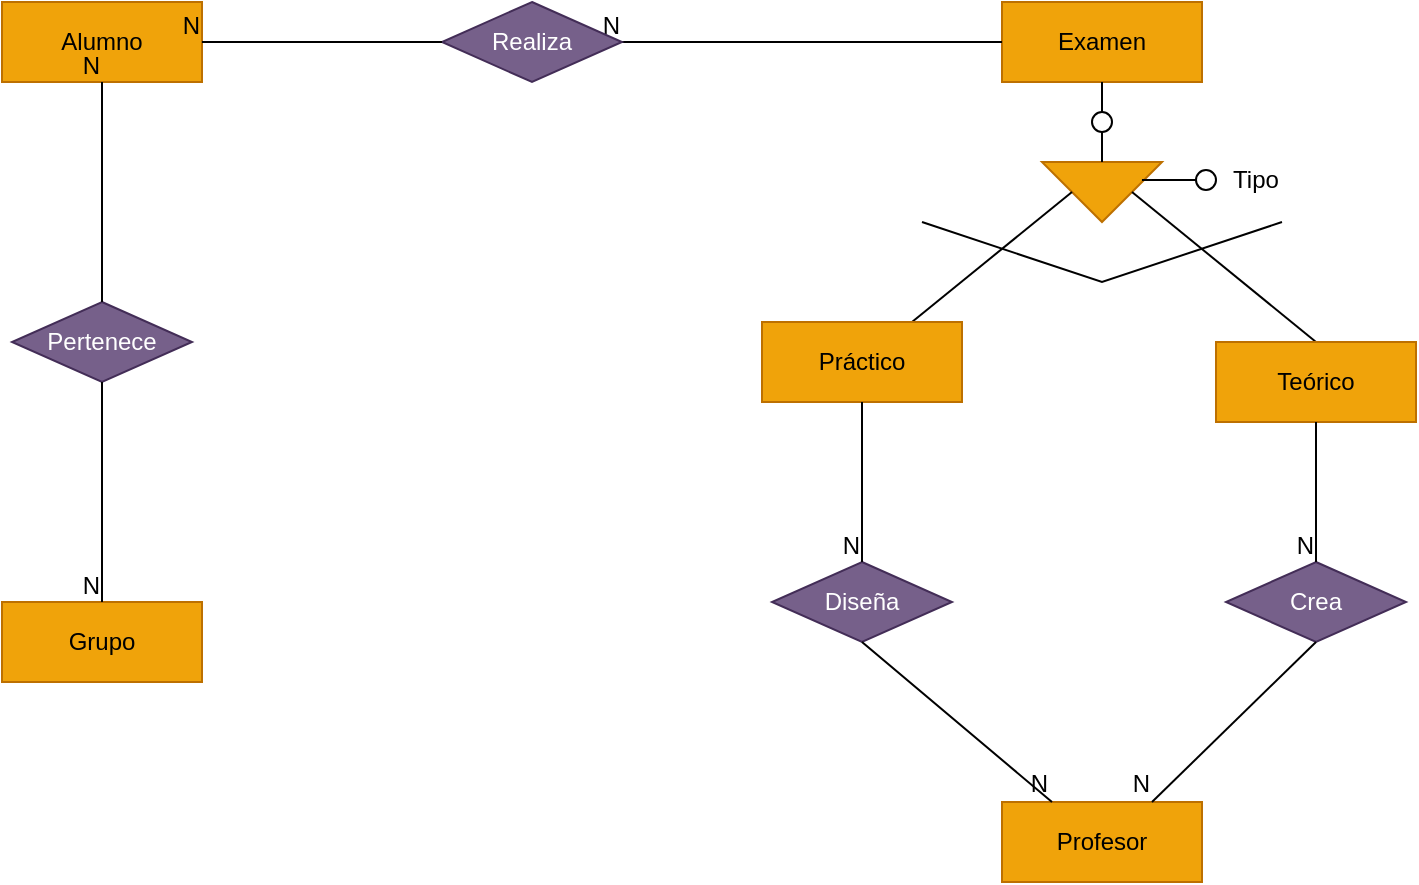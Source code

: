 <mxfile version="24.7.17">
  <diagram id="C5RBs43oDa-KdzZeNtuy" name="Page-1">
    <mxGraphModel dx="2562" dy="1015" grid="1" gridSize="10" guides="1" tooltips="1" connect="1" arrows="1" fold="1" page="1" pageScale="1" pageWidth="827" pageHeight="1169" math="0" shadow="0">
      <root>
        <mxCell id="WIyWlLk6GJQsqaUBKTNV-0" />
        <mxCell id="WIyWlLk6GJQsqaUBKTNV-1" parent="WIyWlLk6GJQsqaUBKTNV-0" />
        <mxCell id="0Jmnl32hI6P7KWc1Vm8X-0" value="Examen" style="whiteSpace=wrap;html=1;align=center;fillColor=#f0a30a;strokeColor=#BD7000;fontColor=#000000;" vertex="1" parent="WIyWlLk6GJQsqaUBKTNV-1">
          <mxGeometry x="280" y="570" width="100" height="40" as="geometry" />
        </mxCell>
        <mxCell id="0Jmnl32hI6P7KWc1Vm8X-1" value="" style="triangle;whiteSpace=wrap;html=1;rotation=90;fillColor=#f0a30a;strokeColor=#BD7000;fontColor=#000000;" vertex="1" parent="WIyWlLk6GJQsqaUBKTNV-1">
          <mxGeometry x="315" y="635" width="30" height="60" as="geometry" />
        </mxCell>
        <mxCell id="0Jmnl32hI6P7KWc1Vm8X-2" value="" style="endArrow=none;html=1;rounded=0;exitX=0.5;exitY=1;exitDx=0;exitDy=0;entryX=0.75;entryY=0;entryDx=0;entryDy=0;" edge="1" source="0Jmnl32hI6P7KWc1Vm8X-1" parent="WIyWlLk6GJQsqaUBKTNV-1" target="0Jmnl32hI6P7KWc1Vm8X-12">
          <mxGeometry relative="1" as="geometry">
            <mxPoint x="470" y="680" as="sourcePoint" />
            <mxPoint x="190" y="738" as="targetPoint" />
          </mxGeometry>
        </mxCell>
        <mxCell id="0Jmnl32hI6P7KWc1Vm8X-3" value="" style="endArrow=none;html=1;rounded=0;exitX=0.5;exitY=0;exitDx=0;exitDy=0;entryX=0.5;entryY=0;entryDx=0;entryDy=0;" edge="1" source="0Jmnl32hI6P7KWc1Vm8X-1" parent="WIyWlLk6GJQsqaUBKTNV-1" target="0Jmnl32hI6P7KWc1Vm8X-11">
          <mxGeometry relative="1" as="geometry">
            <mxPoint x="470" y="680" as="sourcePoint" />
            <mxPoint x="487" y="750" as="targetPoint" />
          </mxGeometry>
        </mxCell>
        <mxCell id="0Jmnl32hI6P7KWc1Vm8X-4" value="" style="ellipse;whiteSpace=wrap;html=1;aspect=fixed;" vertex="1" parent="WIyWlLk6GJQsqaUBKTNV-1">
          <mxGeometry x="325" y="625" width="10" height="10" as="geometry" />
        </mxCell>
        <mxCell id="0Jmnl32hI6P7KWc1Vm8X-5" value="" style="endArrow=none;html=1;rounded=0;exitX=0.5;exitY=0;exitDx=0;exitDy=0;entryX=0.5;entryY=1;entryDx=0;entryDy=0;" edge="1" source="0Jmnl32hI6P7KWc1Vm8X-4" target="0Jmnl32hI6P7KWc1Vm8X-0" parent="WIyWlLk6GJQsqaUBKTNV-1">
          <mxGeometry relative="1" as="geometry">
            <mxPoint x="470" y="680" as="sourcePoint" />
            <mxPoint x="630" y="680" as="targetPoint" />
          </mxGeometry>
        </mxCell>
        <mxCell id="0Jmnl32hI6P7KWc1Vm8X-6" value="" style="endArrow=none;html=1;rounded=0;exitX=0.5;exitY=1;exitDx=0;exitDy=0;entryX=0;entryY=0.5;entryDx=0;entryDy=0;" edge="1" source="0Jmnl32hI6P7KWc1Vm8X-4" target="0Jmnl32hI6P7KWc1Vm8X-1" parent="WIyWlLk6GJQsqaUBKTNV-1">
          <mxGeometry relative="1" as="geometry">
            <mxPoint x="470" y="680" as="sourcePoint" />
            <mxPoint x="630" y="680" as="targetPoint" />
          </mxGeometry>
        </mxCell>
        <mxCell id="0Jmnl32hI6P7KWc1Vm8X-7" value="" style="ellipse;whiteSpace=wrap;html=1;aspect=fixed;" vertex="1" parent="WIyWlLk6GJQsqaUBKTNV-1">
          <mxGeometry x="377" y="654" width="10" height="10" as="geometry" />
        </mxCell>
        <mxCell id="0Jmnl32hI6P7KWc1Vm8X-8" value="" style="endArrow=none;html=1;rounded=0;exitX=0;exitY=0.5;exitDx=0;exitDy=0;entryX=0.3;entryY=0.167;entryDx=0;entryDy=0;entryPerimeter=0;" edge="1" source="0Jmnl32hI6P7KWc1Vm8X-7" target="0Jmnl32hI6P7KWc1Vm8X-1" parent="WIyWlLk6GJQsqaUBKTNV-1">
          <mxGeometry relative="1" as="geometry">
            <mxPoint x="470" y="680" as="sourcePoint" />
            <mxPoint x="630" y="680" as="targetPoint" />
          </mxGeometry>
        </mxCell>
        <mxCell id="0Jmnl32hI6P7KWc1Vm8X-9" value="Tipo" style="text;html=1;align=center;verticalAlign=middle;whiteSpace=wrap;rounded=0;" vertex="1" parent="WIyWlLk6GJQsqaUBKTNV-1">
          <mxGeometry x="377" y="644" width="60" height="30" as="geometry" />
        </mxCell>
        <mxCell id="0Jmnl32hI6P7KWc1Vm8X-10" value="" style="endArrow=none;html=1;rounded=0;" edge="1" parent="WIyWlLk6GJQsqaUBKTNV-1">
          <mxGeometry relative="1" as="geometry">
            <mxPoint x="240" y="680" as="sourcePoint" />
            <mxPoint x="420" y="680" as="targetPoint" />
            <Array as="points">
              <mxPoint x="330" y="710" />
            </Array>
          </mxGeometry>
        </mxCell>
        <mxCell id="0Jmnl32hI6P7KWc1Vm8X-11" value="Teórico" style="whiteSpace=wrap;html=1;align=center;fillColor=#f0a30a;strokeColor=#BD7000;fontColor=#000000;" vertex="1" parent="WIyWlLk6GJQsqaUBKTNV-1">
          <mxGeometry x="387" y="740" width="100" height="40" as="geometry" />
        </mxCell>
        <mxCell id="0Jmnl32hI6P7KWc1Vm8X-12" value="Práctico" style="whiteSpace=wrap;html=1;align=center;fillColor=#f0a30a;strokeColor=#BD7000;fontColor=#000000;" vertex="1" parent="WIyWlLk6GJQsqaUBKTNV-1">
          <mxGeometry x="160" y="730" width="100" height="40" as="geometry" />
        </mxCell>
        <mxCell id="0Jmnl32hI6P7KWc1Vm8X-13" value="Alumno" style="whiteSpace=wrap;html=1;align=center;fillColor=#f0a30a;strokeColor=#BD7000;fontColor=#000000;" vertex="1" parent="WIyWlLk6GJQsqaUBKTNV-1">
          <mxGeometry x="-220" y="570" width="100" height="40" as="geometry" />
        </mxCell>
        <mxCell id="0Jmnl32hI6P7KWc1Vm8X-14" value="Grupo" style="whiteSpace=wrap;html=1;align=center;fillColor=#f0a30a;strokeColor=#BD7000;fontColor=#000000;" vertex="1" parent="WIyWlLk6GJQsqaUBKTNV-1">
          <mxGeometry x="-220" y="870" width="100" height="40" as="geometry" />
        </mxCell>
        <mxCell id="0Jmnl32hI6P7KWc1Vm8X-15" value="Profesor" style="whiteSpace=wrap;html=1;align=center;fillColor=#f0a30a;strokeColor=#BD7000;fontColor=#000000;" vertex="1" parent="WIyWlLk6GJQsqaUBKTNV-1">
          <mxGeometry x="280" y="970" width="100" height="40" as="geometry" />
        </mxCell>
        <mxCell id="0Jmnl32hI6P7KWc1Vm8X-16" value="Crea" style="shape=rhombus;perimeter=rhombusPerimeter;whiteSpace=wrap;html=1;align=center;fillColor=#76608a;fontColor=#ffffff;strokeColor=#432D57;" vertex="1" parent="WIyWlLk6GJQsqaUBKTNV-1">
          <mxGeometry x="392" y="850" width="90" height="40" as="geometry" />
        </mxCell>
        <mxCell id="0Jmnl32hI6P7KWc1Vm8X-17" value="Diseña" style="shape=rhombus;perimeter=rhombusPerimeter;whiteSpace=wrap;html=1;align=center;fillColor=#76608a;fontColor=#ffffff;strokeColor=#432D57;" vertex="1" parent="WIyWlLk6GJQsqaUBKTNV-1">
          <mxGeometry x="165" y="850" width="90" height="40" as="geometry" />
        </mxCell>
        <mxCell id="0Jmnl32hI6P7KWc1Vm8X-19" value="" style="endArrow=none;html=1;rounded=0;entryX=0.5;entryY=0;entryDx=0;entryDy=0;exitX=0.5;exitY=1;exitDx=0;exitDy=0;" edge="1" parent="WIyWlLk6GJQsqaUBKTNV-1" source="0Jmnl32hI6P7KWc1Vm8X-12" target="0Jmnl32hI6P7KWc1Vm8X-17">
          <mxGeometry relative="1" as="geometry">
            <mxPoint x="210" y="780" as="sourcePoint" />
            <mxPoint x="460" y="810" as="targetPoint" />
          </mxGeometry>
        </mxCell>
        <mxCell id="0Jmnl32hI6P7KWc1Vm8X-20" value="N" style="resizable=0;html=1;whiteSpace=wrap;align=right;verticalAlign=bottom;" connectable="0" vertex="1" parent="0Jmnl32hI6P7KWc1Vm8X-19">
          <mxGeometry x="1" relative="1" as="geometry" />
        </mxCell>
        <mxCell id="0Jmnl32hI6P7KWc1Vm8X-21" value="" style="endArrow=none;html=1;rounded=0;entryX=0.25;entryY=0;entryDx=0;entryDy=0;exitX=0.5;exitY=1;exitDx=0;exitDy=0;" edge="1" parent="WIyWlLk6GJQsqaUBKTNV-1" source="0Jmnl32hI6P7KWc1Vm8X-17" target="0Jmnl32hI6P7KWc1Vm8X-15">
          <mxGeometry relative="1" as="geometry">
            <mxPoint x="220" y="780" as="sourcePoint" />
            <mxPoint x="220" y="860" as="targetPoint" />
          </mxGeometry>
        </mxCell>
        <mxCell id="0Jmnl32hI6P7KWc1Vm8X-22" value="N" style="resizable=0;html=1;whiteSpace=wrap;align=right;verticalAlign=bottom;" connectable="0" vertex="1" parent="0Jmnl32hI6P7KWc1Vm8X-21">
          <mxGeometry x="1" relative="1" as="geometry" />
        </mxCell>
        <mxCell id="0Jmnl32hI6P7KWc1Vm8X-23" value="" style="endArrow=none;html=1;rounded=0;entryX=0.75;entryY=0;entryDx=0;entryDy=0;exitX=0.5;exitY=1;exitDx=0;exitDy=0;" edge="1" parent="WIyWlLk6GJQsqaUBKTNV-1" source="0Jmnl32hI6P7KWc1Vm8X-16" target="0Jmnl32hI6P7KWc1Vm8X-15">
          <mxGeometry relative="1" as="geometry">
            <mxPoint x="230" y="790" as="sourcePoint" />
            <mxPoint x="230" y="870" as="targetPoint" />
          </mxGeometry>
        </mxCell>
        <mxCell id="0Jmnl32hI6P7KWc1Vm8X-24" value="N" style="resizable=0;html=1;whiteSpace=wrap;align=right;verticalAlign=bottom;" connectable="0" vertex="1" parent="0Jmnl32hI6P7KWc1Vm8X-23">
          <mxGeometry x="1" relative="1" as="geometry" />
        </mxCell>
        <mxCell id="0Jmnl32hI6P7KWc1Vm8X-25" value="" style="endArrow=none;html=1;rounded=0;entryX=0.5;entryY=0;entryDx=0;entryDy=0;exitX=0.5;exitY=1;exitDx=0;exitDy=0;" edge="1" parent="WIyWlLk6GJQsqaUBKTNV-1" source="0Jmnl32hI6P7KWc1Vm8X-11" target="0Jmnl32hI6P7KWc1Vm8X-16">
          <mxGeometry relative="1" as="geometry">
            <mxPoint x="240" y="800" as="sourcePoint" />
            <mxPoint x="240" y="880" as="targetPoint" />
          </mxGeometry>
        </mxCell>
        <mxCell id="0Jmnl32hI6P7KWc1Vm8X-26" value="N" style="resizable=0;html=1;whiteSpace=wrap;align=right;verticalAlign=bottom;" connectable="0" vertex="1" parent="0Jmnl32hI6P7KWc1Vm8X-25">
          <mxGeometry x="1" relative="1" as="geometry" />
        </mxCell>
        <mxCell id="0Jmnl32hI6P7KWc1Vm8X-27" value="" style="endArrow=none;html=1;rounded=0;entryX=1;entryY=0.5;entryDx=0;entryDy=0;exitX=0;exitY=0.5;exitDx=0;exitDy=0;" edge="1" parent="WIyWlLk6GJQsqaUBKTNV-1" source="0Jmnl32hI6P7KWc1Vm8X-0" target="0Jmnl32hI6P7KWc1Vm8X-29">
          <mxGeometry relative="1" as="geometry">
            <mxPoint x="250" y="810" as="sourcePoint" />
            <mxPoint x="250" y="890" as="targetPoint" />
          </mxGeometry>
        </mxCell>
        <mxCell id="0Jmnl32hI6P7KWc1Vm8X-28" value="N" style="resizable=0;html=1;whiteSpace=wrap;align=right;verticalAlign=bottom;" connectable="0" vertex="1" parent="0Jmnl32hI6P7KWc1Vm8X-27">
          <mxGeometry x="1" relative="1" as="geometry" />
        </mxCell>
        <mxCell id="0Jmnl32hI6P7KWc1Vm8X-29" value="Realiza" style="shape=rhombus;perimeter=rhombusPerimeter;whiteSpace=wrap;html=1;align=center;fillColor=#76608a;fontColor=#ffffff;strokeColor=#432D57;" vertex="1" parent="WIyWlLk6GJQsqaUBKTNV-1">
          <mxGeometry y="570" width="90" height="40" as="geometry" />
        </mxCell>
        <mxCell id="0Jmnl32hI6P7KWc1Vm8X-30" value="" style="endArrow=none;html=1;rounded=0;entryX=1;entryY=0.5;entryDx=0;entryDy=0;exitX=0;exitY=0.5;exitDx=0;exitDy=0;" edge="1" parent="WIyWlLk6GJQsqaUBKTNV-1" source="0Jmnl32hI6P7KWc1Vm8X-29" target="0Jmnl32hI6P7KWc1Vm8X-13">
          <mxGeometry relative="1" as="geometry">
            <mxPoint x="290" y="600" as="sourcePoint" />
            <mxPoint x="100" y="600" as="targetPoint" />
          </mxGeometry>
        </mxCell>
        <mxCell id="0Jmnl32hI6P7KWc1Vm8X-31" value="N" style="resizable=0;html=1;whiteSpace=wrap;align=right;verticalAlign=bottom;" connectable="0" vertex="1" parent="0Jmnl32hI6P7KWc1Vm8X-30">
          <mxGeometry x="1" relative="1" as="geometry" />
        </mxCell>
        <mxCell id="0Jmnl32hI6P7KWc1Vm8X-32" value="Pertenece" style="shape=rhombus;perimeter=rhombusPerimeter;whiteSpace=wrap;html=1;align=center;fillColor=#76608a;fontColor=#ffffff;strokeColor=#432D57;" vertex="1" parent="WIyWlLk6GJQsqaUBKTNV-1">
          <mxGeometry x="-215" y="720" width="90" height="40" as="geometry" />
        </mxCell>
        <mxCell id="0Jmnl32hI6P7KWc1Vm8X-33" value="" style="endArrow=none;html=1;rounded=0;entryX=0.5;entryY=1;entryDx=0;entryDy=0;exitX=0.5;exitY=0;exitDx=0;exitDy=0;" edge="1" parent="WIyWlLk6GJQsqaUBKTNV-1" source="0Jmnl32hI6P7KWc1Vm8X-32" target="0Jmnl32hI6P7KWc1Vm8X-13">
          <mxGeometry relative="1" as="geometry">
            <mxPoint x="10" y="600" as="sourcePoint" />
            <mxPoint x="-110" y="600" as="targetPoint" />
          </mxGeometry>
        </mxCell>
        <mxCell id="0Jmnl32hI6P7KWc1Vm8X-34" value="N" style="resizable=0;html=1;whiteSpace=wrap;align=right;verticalAlign=bottom;" connectable="0" vertex="1" parent="0Jmnl32hI6P7KWc1Vm8X-33">
          <mxGeometry x="1" relative="1" as="geometry" />
        </mxCell>
        <mxCell id="0Jmnl32hI6P7KWc1Vm8X-35" value="" style="endArrow=none;html=1;rounded=0;entryX=0.5;entryY=0;entryDx=0;entryDy=0;exitX=0.5;exitY=1;exitDx=0;exitDy=0;" edge="1" parent="WIyWlLk6GJQsqaUBKTNV-1" source="0Jmnl32hI6P7KWc1Vm8X-32" target="0Jmnl32hI6P7KWc1Vm8X-14">
          <mxGeometry relative="1" as="geometry">
            <mxPoint x="20" y="610" as="sourcePoint" />
            <mxPoint x="-100" y="610" as="targetPoint" />
          </mxGeometry>
        </mxCell>
        <mxCell id="0Jmnl32hI6P7KWc1Vm8X-36" value="N" style="resizable=0;html=1;whiteSpace=wrap;align=right;verticalAlign=bottom;" connectable="0" vertex="1" parent="0Jmnl32hI6P7KWc1Vm8X-35">
          <mxGeometry x="1" relative="1" as="geometry" />
        </mxCell>
      </root>
    </mxGraphModel>
  </diagram>
</mxfile>
